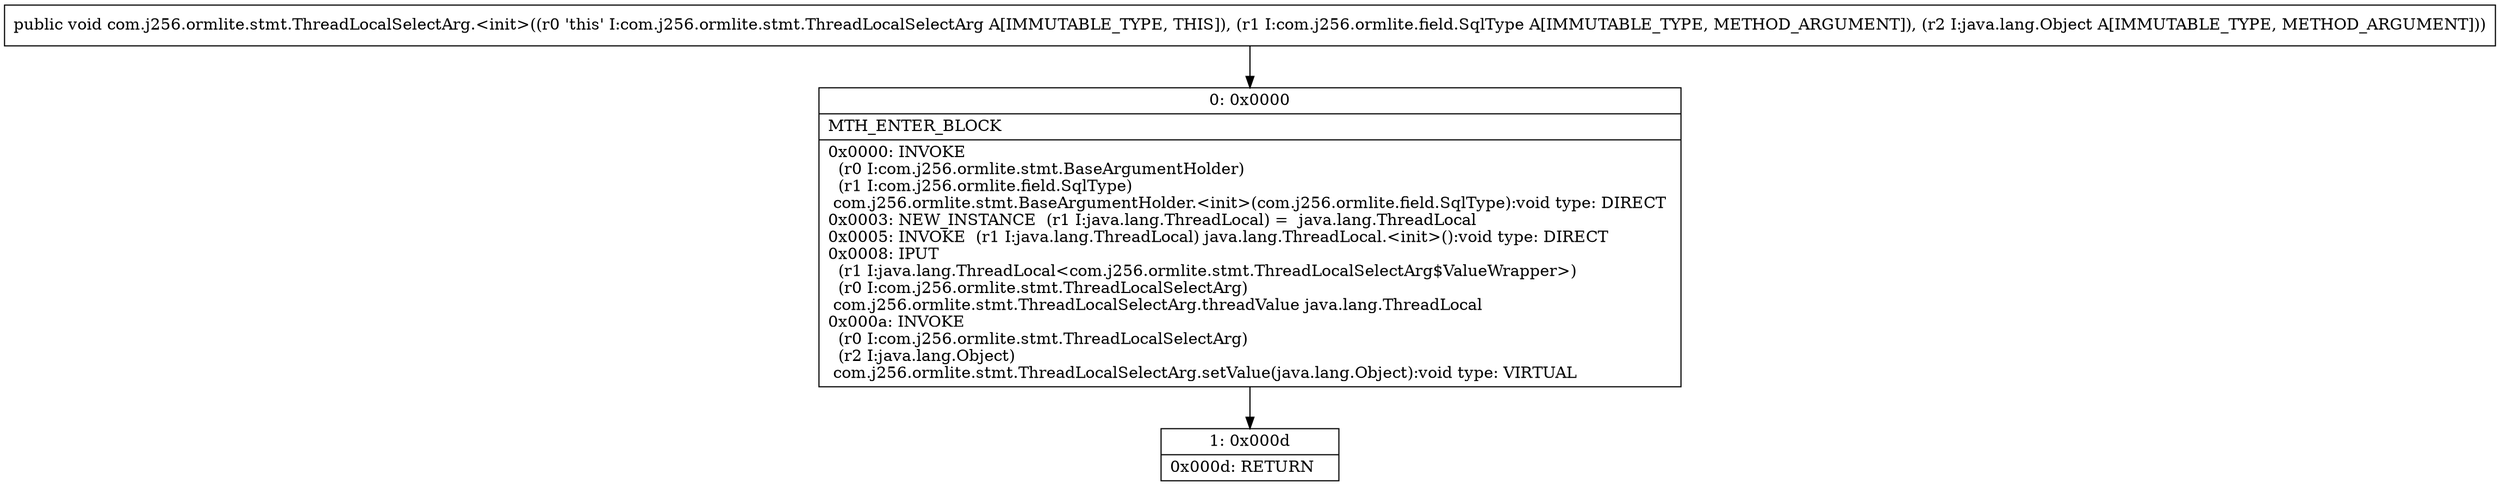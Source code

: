 digraph "CFG forcom.j256.ormlite.stmt.ThreadLocalSelectArg.\<init\>(Lcom\/j256\/ormlite\/field\/SqlType;Ljava\/lang\/Object;)V" {
Node_0 [shape=record,label="{0\:\ 0x0000|MTH_ENTER_BLOCK\l|0x0000: INVOKE  \l  (r0 I:com.j256.ormlite.stmt.BaseArgumentHolder)\l  (r1 I:com.j256.ormlite.field.SqlType)\l com.j256.ormlite.stmt.BaseArgumentHolder.\<init\>(com.j256.ormlite.field.SqlType):void type: DIRECT \l0x0003: NEW_INSTANCE  (r1 I:java.lang.ThreadLocal) =  java.lang.ThreadLocal \l0x0005: INVOKE  (r1 I:java.lang.ThreadLocal) java.lang.ThreadLocal.\<init\>():void type: DIRECT \l0x0008: IPUT  \l  (r1 I:java.lang.ThreadLocal\<com.j256.ormlite.stmt.ThreadLocalSelectArg$ValueWrapper\>)\l  (r0 I:com.j256.ormlite.stmt.ThreadLocalSelectArg)\l com.j256.ormlite.stmt.ThreadLocalSelectArg.threadValue java.lang.ThreadLocal \l0x000a: INVOKE  \l  (r0 I:com.j256.ormlite.stmt.ThreadLocalSelectArg)\l  (r2 I:java.lang.Object)\l com.j256.ormlite.stmt.ThreadLocalSelectArg.setValue(java.lang.Object):void type: VIRTUAL \l}"];
Node_1 [shape=record,label="{1\:\ 0x000d|0x000d: RETURN   \l}"];
MethodNode[shape=record,label="{public void com.j256.ormlite.stmt.ThreadLocalSelectArg.\<init\>((r0 'this' I:com.j256.ormlite.stmt.ThreadLocalSelectArg A[IMMUTABLE_TYPE, THIS]), (r1 I:com.j256.ormlite.field.SqlType A[IMMUTABLE_TYPE, METHOD_ARGUMENT]), (r2 I:java.lang.Object A[IMMUTABLE_TYPE, METHOD_ARGUMENT])) }"];
MethodNode -> Node_0;
Node_0 -> Node_1;
}

